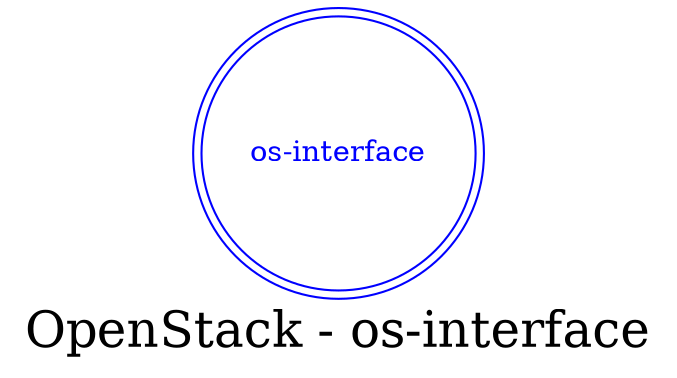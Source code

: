 digraph LexiconGraph {
graph[label="OpenStack - os-interface", fontsize=24]
splines=true
"os-interface" [color=blue, fontcolor=blue, shape=doublecircle]
}
